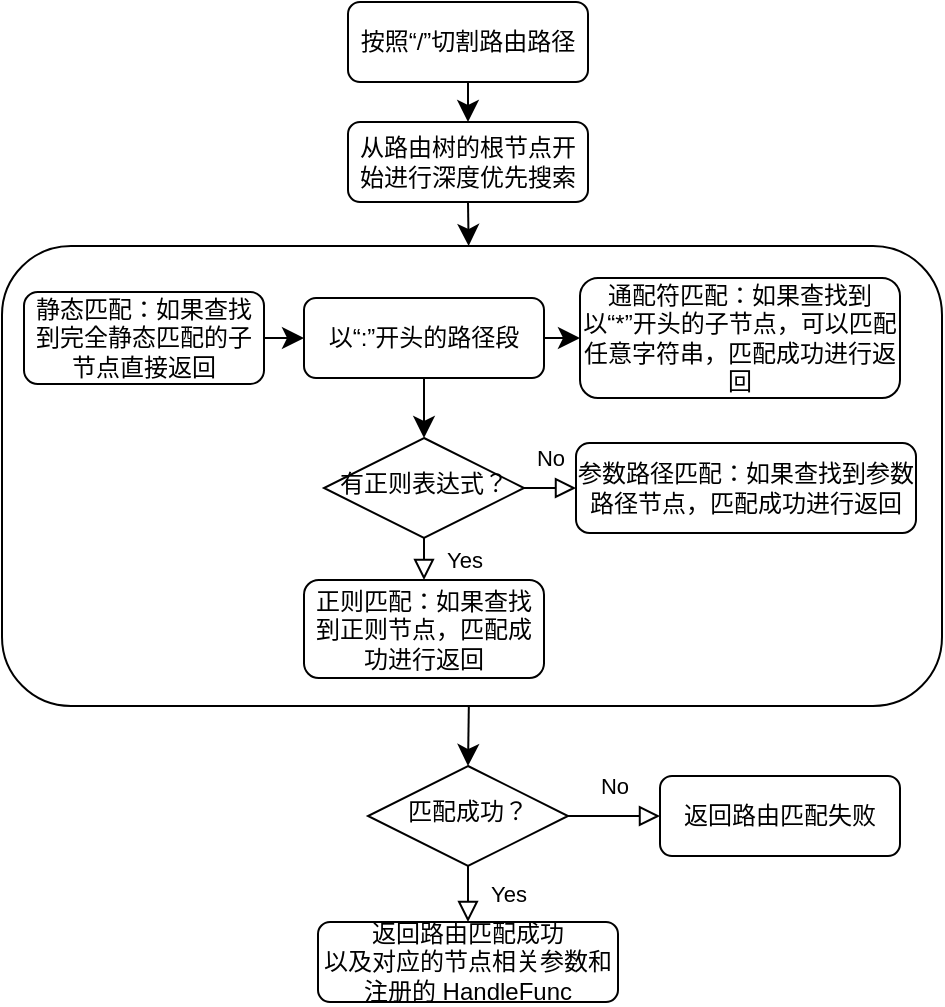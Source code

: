 <mxfile version="24.2.7" type="github">
  <diagram id="C5RBs43oDa-KdzZeNtuy" name="Page-1">
    <mxGraphModel dx="1266" dy="695" grid="0" gridSize="10" guides="1" tooltips="1" connect="1" arrows="1" fold="1" page="0" pageScale="1" pageWidth="827" pageHeight="1169" math="0" shadow="0">
      <root>
        <mxCell id="WIyWlLk6GJQsqaUBKTNV-0" />
        <mxCell id="WIyWlLk6GJQsqaUBKTNV-1" parent="WIyWlLk6GJQsqaUBKTNV-0" />
        <mxCell id="OqBwXAJyE947rPe8EVdQ-38" style="edgeStyle=none;curved=1;rounded=0;orthogonalLoop=1;jettySize=auto;html=1;entryX=0.5;entryY=0;entryDx=0;entryDy=0;fontSize=12;startSize=8;endSize=8;" edge="1" parent="WIyWlLk6GJQsqaUBKTNV-1" source="OqBwXAJyE947rPe8EVdQ-18" target="OqBwXAJyE947rPe8EVdQ-35">
          <mxGeometry relative="1" as="geometry" />
        </mxCell>
        <mxCell id="OqBwXAJyE947rPe8EVdQ-18" value="" style="rounded=1;whiteSpace=wrap;html=1;" vertex="1" parent="WIyWlLk6GJQsqaUBKTNV-1">
          <mxGeometry x="179" y="230" width="470" height="230" as="geometry" />
        </mxCell>
        <mxCell id="OqBwXAJyE947rPe8EVdQ-1" style="edgeStyle=none;curved=1;rounded=0;orthogonalLoop=1;jettySize=auto;html=1;exitX=0.5;exitY=1;exitDx=0;exitDy=0;entryX=0.5;entryY=0;entryDx=0;entryDy=0;fontSize=12;startSize=8;endSize=8;" edge="1" parent="WIyWlLk6GJQsqaUBKTNV-1" source="WIyWlLk6GJQsqaUBKTNV-3" target="OqBwXAJyE947rPe8EVdQ-0">
          <mxGeometry relative="1" as="geometry" />
        </mxCell>
        <mxCell id="WIyWlLk6GJQsqaUBKTNV-3" value="按照“/”切割路由路径" style="rounded=1;whiteSpace=wrap;html=1;fontSize=12;glass=0;strokeWidth=1;shadow=0;" parent="WIyWlLk6GJQsqaUBKTNV-1" vertex="1">
          <mxGeometry x="352" y="108" width="120" height="40" as="geometry" />
        </mxCell>
        <mxCell id="OqBwXAJyE947rPe8EVdQ-45" style="edgeStyle=none;curved=1;rounded=0;orthogonalLoop=1;jettySize=auto;html=1;exitX=0.5;exitY=1;exitDx=0;exitDy=0;fontSize=12;startSize=8;endSize=8;" edge="1" parent="WIyWlLk6GJQsqaUBKTNV-1" source="OqBwXAJyE947rPe8EVdQ-0" target="OqBwXAJyE947rPe8EVdQ-18">
          <mxGeometry relative="1" as="geometry" />
        </mxCell>
        <mxCell id="OqBwXAJyE947rPe8EVdQ-0" value="从路由树的根节点开始进行深度优先搜索" style="rounded=1;whiteSpace=wrap;html=1;fontSize=12;glass=0;strokeWidth=1;shadow=0;" vertex="1" parent="WIyWlLk6GJQsqaUBKTNV-1">
          <mxGeometry x="352" y="168" width="120" height="40" as="geometry" />
        </mxCell>
        <mxCell id="OqBwXAJyE947rPe8EVdQ-5" style="edgeStyle=none;curved=1;rounded=0;orthogonalLoop=1;jettySize=auto;html=1;exitX=1;exitY=0.5;exitDx=0;exitDy=0;entryX=0;entryY=0.5;entryDx=0;entryDy=0;fontSize=12;startSize=8;endSize=8;" edge="1" parent="WIyWlLk6GJQsqaUBKTNV-1" source="OqBwXAJyE947rPe8EVdQ-2" target="OqBwXAJyE947rPe8EVdQ-4">
          <mxGeometry relative="1" as="geometry" />
        </mxCell>
        <mxCell id="OqBwXAJyE947rPe8EVdQ-2" value="静态匹配：如果查找到完全静态匹配的子节点直接返回" style="rounded=1;whiteSpace=wrap;html=1;fontSize=12;glass=0;strokeWidth=1;shadow=0;" vertex="1" parent="WIyWlLk6GJQsqaUBKTNV-1">
          <mxGeometry x="190" y="253" width="120" height="46" as="geometry" />
        </mxCell>
        <mxCell id="OqBwXAJyE947rPe8EVdQ-8" style="edgeStyle=none;curved=1;rounded=0;orthogonalLoop=1;jettySize=auto;html=1;exitX=0.5;exitY=1;exitDx=0;exitDy=0;entryX=0.5;entryY=0;entryDx=0;entryDy=0;fontSize=12;startSize=8;endSize=8;" edge="1" parent="WIyWlLk6GJQsqaUBKTNV-1" source="OqBwXAJyE947rPe8EVdQ-4" target="OqBwXAJyE947rPe8EVdQ-7">
          <mxGeometry relative="1" as="geometry" />
        </mxCell>
        <mxCell id="OqBwXAJyE947rPe8EVdQ-16" value="" style="edgeStyle=none;curved=1;rounded=0;orthogonalLoop=1;jettySize=auto;html=1;fontSize=12;startSize=8;endSize=8;" edge="1" parent="WIyWlLk6GJQsqaUBKTNV-1" source="OqBwXAJyE947rPe8EVdQ-4" target="OqBwXAJyE947rPe8EVdQ-15">
          <mxGeometry relative="1" as="geometry" />
        </mxCell>
        <mxCell id="OqBwXAJyE947rPe8EVdQ-4" value="以“:”开头的路径段" style="rounded=1;whiteSpace=wrap;html=1;fontSize=12;glass=0;strokeWidth=1;shadow=0;" vertex="1" parent="WIyWlLk6GJQsqaUBKTNV-1">
          <mxGeometry x="330" y="256" width="120" height="40" as="geometry" />
        </mxCell>
        <mxCell id="OqBwXAJyE947rPe8EVdQ-7" value="有正则表达式？" style="rhombus;whiteSpace=wrap;html=1;shadow=0;fontFamily=Helvetica;fontSize=12;align=center;strokeWidth=1;spacing=6;spacingTop=-4;" vertex="1" parent="WIyWlLk6GJQsqaUBKTNV-1">
          <mxGeometry x="340" y="326" width="100" height="50" as="geometry" />
        </mxCell>
        <mxCell id="OqBwXAJyE947rPe8EVdQ-9" value="No" style="edgeStyle=orthogonalEdgeStyle;rounded=0;html=1;jettySize=auto;orthogonalLoop=1;fontSize=11;endArrow=block;endFill=0;endSize=8;strokeWidth=1;shadow=0;labelBackgroundColor=none;exitX=1;exitY=0.5;exitDx=0;exitDy=0;entryX=0;entryY=0.5;entryDx=0;entryDy=0;" edge="1" parent="WIyWlLk6GJQsqaUBKTNV-1" source="OqBwXAJyE947rPe8EVdQ-7" target="OqBwXAJyE947rPe8EVdQ-10">
          <mxGeometry y="15" relative="1" as="geometry">
            <mxPoint as="offset" />
            <mxPoint x="162" y="516" as="sourcePoint" />
            <mxPoint x="472" y="351" as="targetPoint" />
          </mxGeometry>
        </mxCell>
        <mxCell id="OqBwXAJyE947rPe8EVdQ-10" value="参数路径匹配：如果查找到参数路径节点，匹配成功进行返回&lt;span class=&quot;eusoft-eudic-chrome-extension-translate-content&quot;&gt;&lt;/span&gt;" style="rounded=1;whiteSpace=wrap;html=1;fontSize=12;glass=0;strokeWidth=1;shadow=0;" vertex="1" parent="WIyWlLk6GJQsqaUBKTNV-1">
          <mxGeometry x="466" y="328.5" width="170" height="45" as="geometry" />
        </mxCell>
        <mxCell id="OqBwXAJyE947rPe8EVdQ-12" value="Yes" style="rounded=0;html=1;jettySize=auto;orthogonalLoop=1;fontSize=11;endArrow=block;endFill=0;endSize=8;strokeWidth=1;shadow=0;labelBackgroundColor=none;edgeStyle=orthogonalEdgeStyle;exitX=0.5;exitY=1;exitDx=0;exitDy=0;entryX=0.5;entryY=0;entryDx=0;entryDy=0;" edge="1" parent="WIyWlLk6GJQsqaUBKTNV-1" source="OqBwXAJyE947rPe8EVdQ-7" target="OqBwXAJyE947rPe8EVdQ-13">
          <mxGeometry y="20" relative="1" as="geometry">
            <mxPoint as="offset" />
            <mxPoint x="112" y="556" as="sourcePoint" />
            <mxPoint x="382" y="436" as="targetPoint" />
          </mxGeometry>
        </mxCell>
        <mxCell id="OqBwXAJyE947rPe8EVdQ-13" value="正则匹配：如果查找到正则节点，匹配成功进行返回&lt;span class=&quot;eusoft-eudic-chrome-extension-translate-content&quot;&gt;&lt;/span&gt;" style="rounded=1;whiteSpace=wrap;html=1;fontSize=12;glass=0;strokeWidth=1;shadow=0;" vertex="1" parent="WIyWlLk6GJQsqaUBKTNV-1">
          <mxGeometry x="330" y="397" width="120" height="49" as="geometry" />
        </mxCell>
        <mxCell id="OqBwXAJyE947rPe8EVdQ-15" value="通配符匹配：如果查找到以“*”开头的子节点，可以匹配任意字符串，匹配成功进行返回&lt;span class=&quot;eusoft-eudic-chrome-extension-translate-content&quot;&gt;&lt;/span&gt;" style="whiteSpace=wrap;html=1;rounded=1;glass=0;strokeWidth=1;shadow=0;" vertex="1" parent="WIyWlLk6GJQsqaUBKTNV-1">
          <mxGeometry x="468" y="246" width="160" height="60" as="geometry" />
        </mxCell>
        <mxCell id="OqBwXAJyE947rPe8EVdQ-35" value="匹配成功？" style="rhombus;whiteSpace=wrap;html=1;shadow=0;fontFamily=Helvetica;fontSize=12;align=center;strokeWidth=1;spacing=6;spacingTop=-4;" vertex="1" parent="WIyWlLk6GJQsqaUBKTNV-1">
          <mxGeometry x="362" y="490" width="100" height="50" as="geometry" />
        </mxCell>
        <mxCell id="OqBwXAJyE947rPe8EVdQ-36" value="No" style="edgeStyle=orthogonalEdgeStyle;rounded=0;html=1;jettySize=auto;orthogonalLoop=1;fontSize=11;endArrow=block;endFill=0;endSize=8;strokeWidth=1;shadow=0;labelBackgroundColor=none;exitX=1;exitY=0.5;exitDx=0;exitDy=0;entryX=0;entryY=0.5;entryDx=0;entryDy=0;" edge="1" parent="WIyWlLk6GJQsqaUBKTNV-1" source="OqBwXAJyE947rPe8EVdQ-35" target="OqBwXAJyE947rPe8EVdQ-42">
          <mxGeometry y="15" relative="1" as="geometry">
            <mxPoint as="offset" />
            <mxPoint x="184" y="680" as="sourcePoint" />
            <mxPoint x="488" y="515" as="targetPoint" />
          </mxGeometry>
        </mxCell>
        <mxCell id="OqBwXAJyE947rPe8EVdQ-37" value="Yes" style="rounded=0;html=1;jettySize=auto;orthogonalLoop=1;fontSize=11;endArrow=block;endFill=0;endSize=8;strokeWidth=1;shadow=0;labelBackgroundColor=none;edgeStyle=orthogonalEdgeStyle;exitX=0.5;exitY=1;exitDx=0;exitDy=0;entryX=0.5;entryY=0;entryDx=0;entryDy=0;" edge="1" parent="WIyWlLk6GJQsqaUBKTNV-1" source="OqBwXAJyE947rPe8EVdQ-35" target="OqBwXAJyE947rPe8EVdQ-43">
          <mxGeometry y="20" relative="1" as="geometry">
            <mxPoint as="offset" />
            <mxPoint x="134" y="720" as="sourcePoint" />
            <mxPoint x="412" y="561" as="targetPoint" />
          </mxGeometry>
        </mxCell>
        <mxCell id="OqBwXAJyE947rPe8EVdQ-42" value="返回路由匹配失败" style="rounded=1;whiteSpace=wrap;html=1;fontSize=12;glass=0;strokeWidth=1;shadow=0;" vertex="1" parent="WIyWlLk6GJQsqaUBKTNV-1">
          <mxGeometry x="508" y="495" width="120" height="40" as="geometry" />
        </mxCell>
        <mxCell id="OqBwXAJyE947rPe8EVdQ-43" value="返回路由匹配成功&lt;div&gt;以及对应的节点相关参数和注册的 HandleFunc&lt;/div&gt;" style="rounded=1;whiteSpace=wrap;html=1;fontSize=12;glass=0;strokeWidth=1;shadow=0;" vertex="1" parent="WIyWlLk6GJQsqaUBKTNV-1">
          <mxGeometry x="337" y="568" width="150" height="40" as="geometry" />
        </mxCell>
      </root>
    </mxGraphModel>
  </diagram>
</mxfile>
